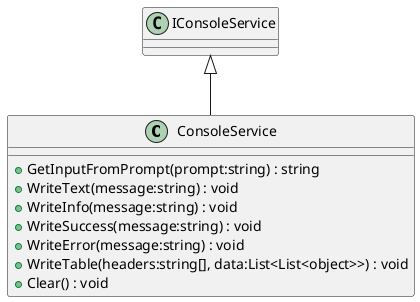 @startuml
class ConsoleService {
    + GetInputFromPrompt(prompt:string) : string
    + WriteText(message:string) : void
    + WriteInfo(message:string) : void
    + WriteSuccess(message:string) : void
    + WriteError(message:string) : void
    + WriteTable(headers:string[], data:List<List<object>>) : void
    + Clear() : void
}
IConsoleService <|-- ConsoleService
@enduml

